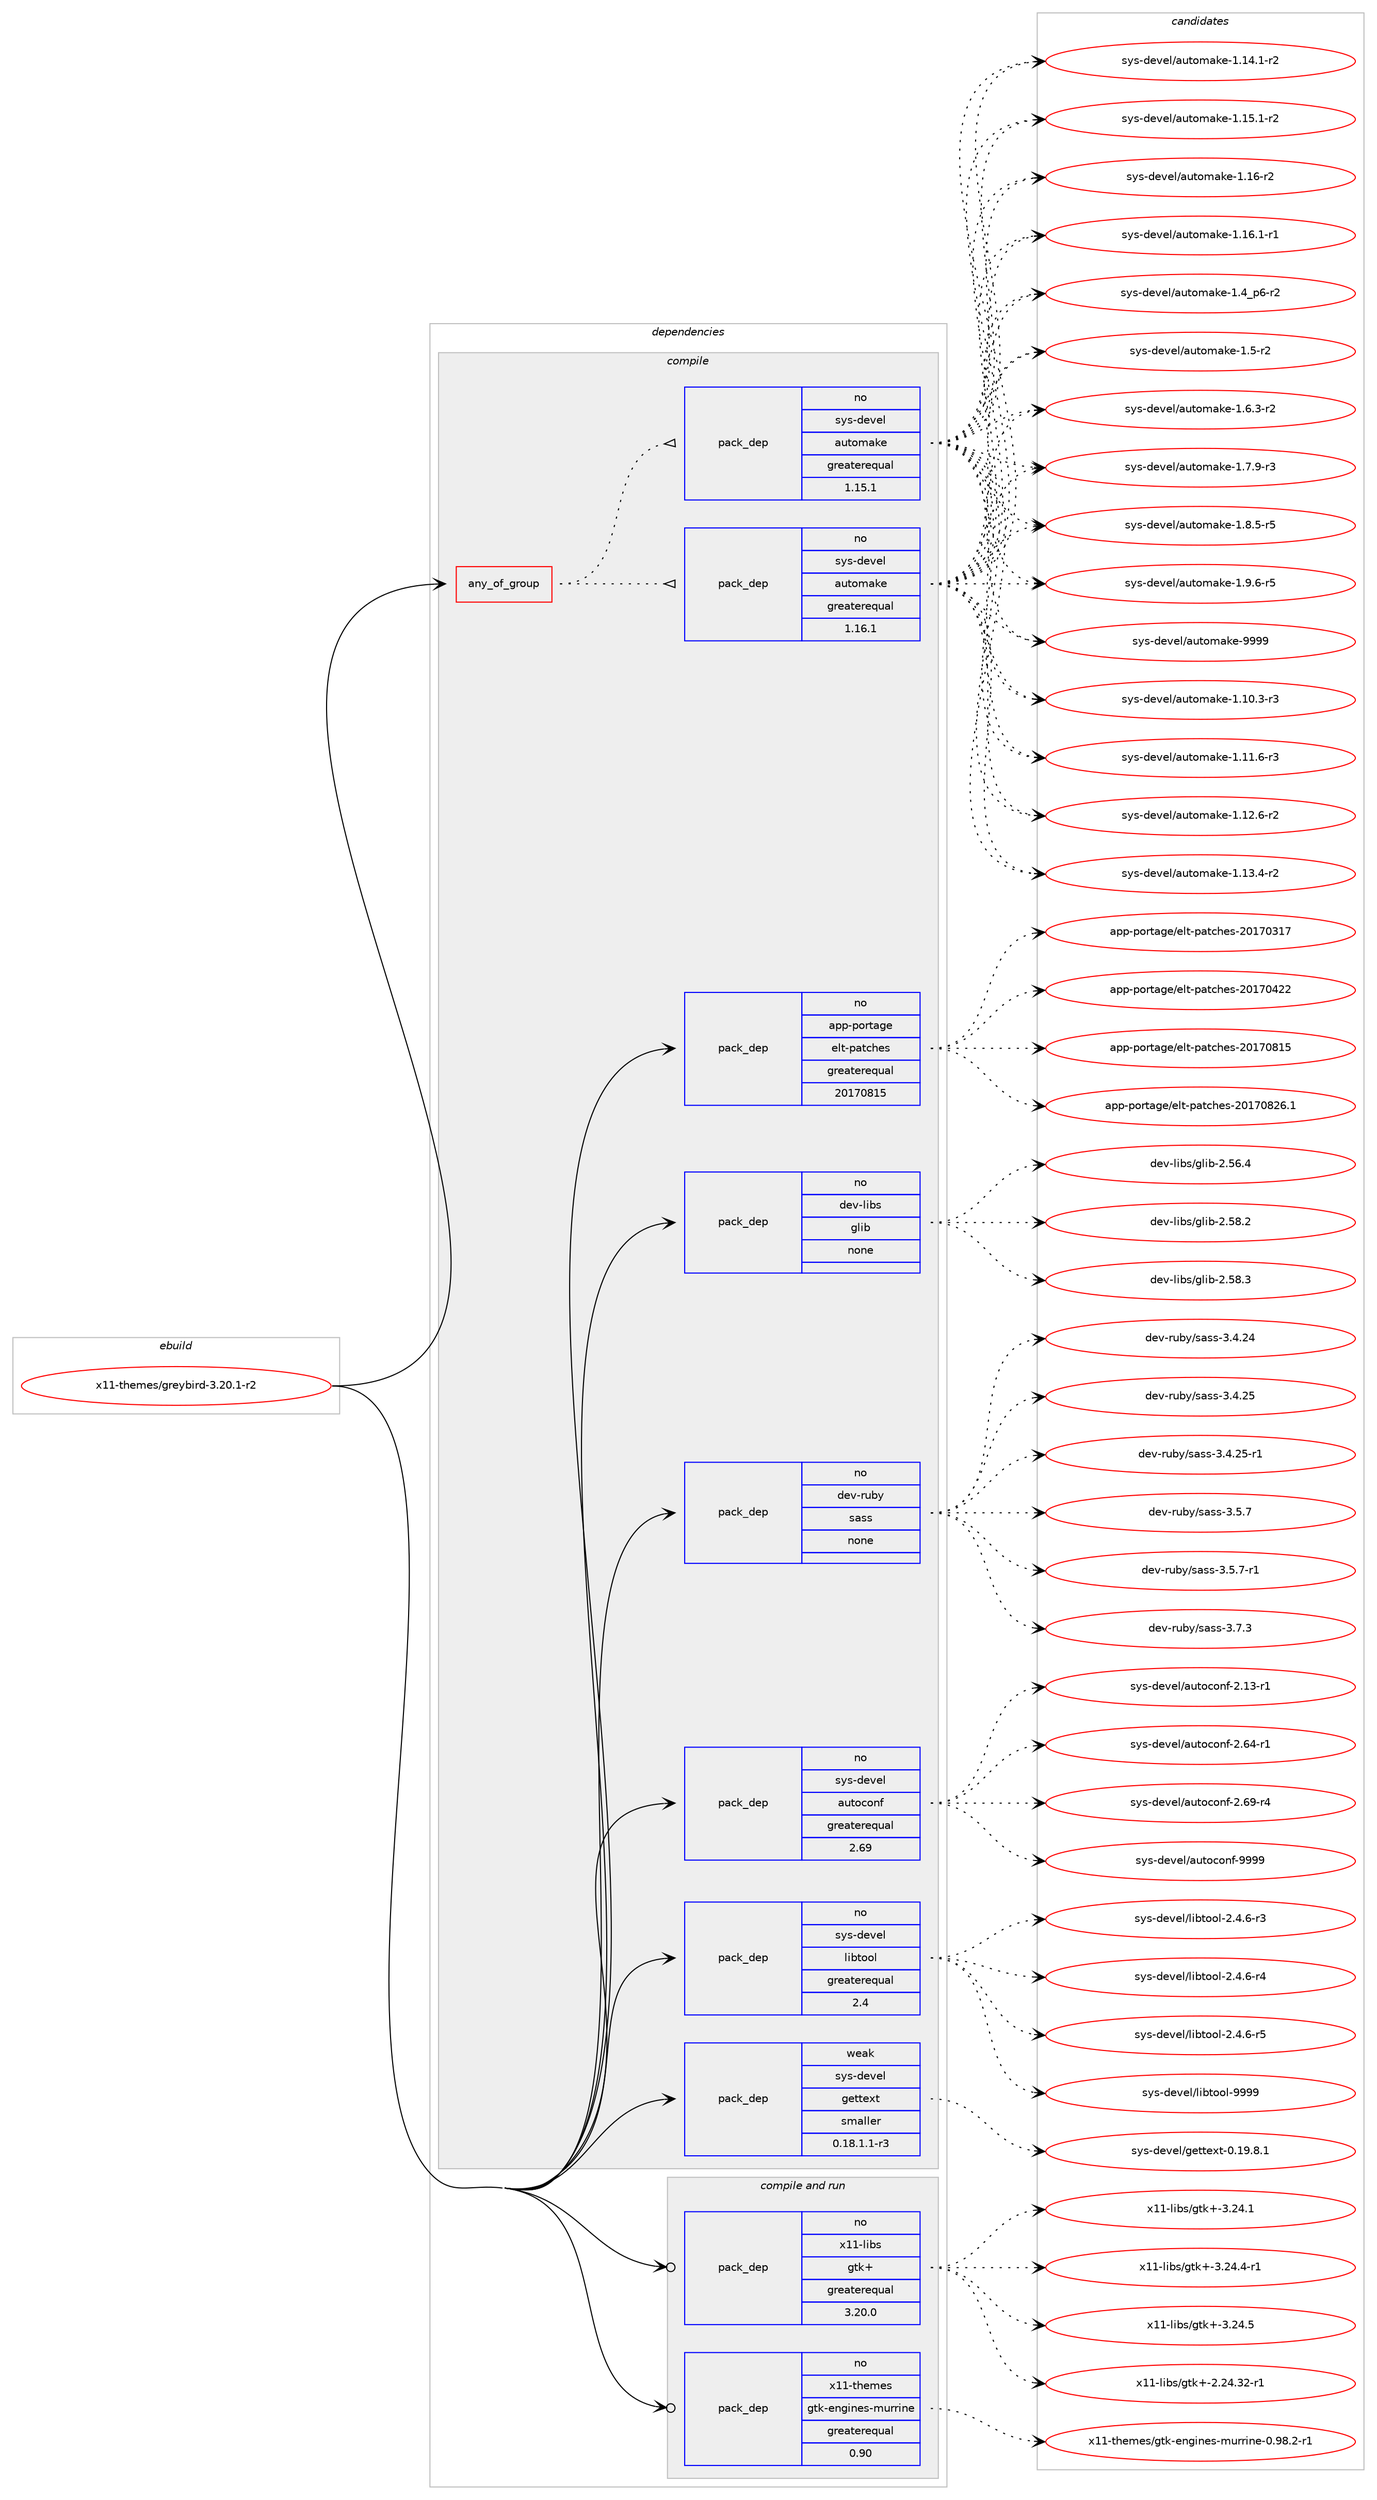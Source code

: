 digraph prolog {

# *************
# Graph options
# *************

newrank=true;
concentrate=true;
compound=true;
graph [rankdir=LR,fontname=Helvetica,fontsize=10,ranksep=1.5];#, ranksep=2.5, nodesep=0.2];
edge  [arrowhead=vee];
node  [fontname=Helvetica,fontsize=10];

# **********
# The ebuild
# **********

subgraph cluster_leftcol {
color=gray;
rank=same;
label=<<i>ebuild</i>>;
id [label="x11-themes/greybird-3.20.1-r2", color=red, width=4, href="../x11-themes/greybird-3.20.1-r2.svg"];
}

# ****************
# The dependencies
# ****************

subgraph cluster_midcol {
color=gray;
label=<<i>dependencies</i>>;
subgraph cluster_compile {
fillcolor="#eeeeee";
style=filled;
label=<<i>compile</i>>;
subgraph any28827 {
dependency1768994 [label=<<TABLE BORDER="0" CELLBORDER="1" CELLSPACING="0" CELLPADDING="4"><TR><TD CELLPADDING="10">any_of_group</TD></TR></TABLE>>, shape=none, color=red];subgraph pack1271978 {
dependency1768995 [label=<<TABLE BORDER="0" CELLBORDER="1" CELLSPACING="0" CELLPADDING="4" WIDTH="220"><TR><TD ROWSPAN="6" CELLPADDING="30">pack_dep</TD></TR><TR><TD WIDTH="110">no</TD></TR><TR><TD>sys-devel</TD></TR><TR><TD>automake</TD></TR><TR><TD>greaterequal</TD></TR><TR><TD>1.16.1</TD></TR></TABLE>>, shape=none, color=blue];
}
dependency1768994:e -> dependency1768995:w [weight=20,style="dotted",arrowhead="oinv"];
subgraph pack1271979 {
dependency1768996 [label=<<TABLE BORDER="0" CELLBORDER="1" CELLSPACING="0" CELLPADDING="4" WIDTH="220"><TR><TD ROWSPAN="6" CELLPADDING="30">pack_dep</TD></TR><TR><TD WIDTH="110">no</TD></TR><TR><TD>sys-devel</TD></TR><TR><TD>automake</TD></TR><TR><TD>greaterequal</TD></TR><TR><TD>1.15.1</TD></TR></TABLE>>, shape=none, color=blue];
}
dependency1768994:e -> dependency1768996:w [weight=20,style="dotted",arrowhead="oinv"];
}
id:e -> dependency1768994:w [weight=20,style="solid",arrowhead="vee"];
subgraph pack1271980 {
dependency1768997 [label=<<TABLE BORDER="0" CELLBORDER="1" CELLSPACING="0" CELLPADDING="4" WIDTH="220"><TR><TD ROWSPAN="6" CELLPADDING="30">pack_dep</TD></TR><TR><TD WIDTH="110">no</TD></TR><TR><TD>app-portage</TD></TR><TR><TD>elt-patches</TD></TR><TR><TD>greaterequal</TD></TR><TR><TD>20170815</TD></TR></TABLE>>, shape=none, color=blue];
}
id:e -> dependency1768997:w [weight=20,style="solid",arrowhead="vee"];
subgraph pack1271981 {
dependency1768998 [label=<<TABLE BORDER="0" CELLBORDER="1" CELLSPACING="0" CELLPADDING="4" WIDTH="220"><TR><TD ROWSPAN="6" CELLPADDING="30">pack_dep</TD></TR><TR><TD WIDTH="110">no</TD></TR><TR><TD>dev-libs</TD></TR><TR><TD>glib</TD></TR><TR><TD>none</TD></TR><TR><TD></TD></TR></TABLE>>, shape=none, color=blue];
}
id:e -> dependency1768998:w [weight=20,style="solid",arrowhead="vee"];
subgraph pack1271982 {
dependency1768999 [label=<<TABLE BORDER="0" CELLBORDER="1" CELLSPACING="0" CELLPADDING="4" WIDTH="220"><TR><TD ROWSPAN="6" CELLPADDING="30">pack_dep</TD></TR><TR><TD WIDTH="110">no</TD></TR><TR><TD>dev-ruby</TD></TR><TR><TD>sass</TD></TR><TR><TD>none</TD></TR><TR><TD></TD></TR></TABLE>>, shape=none, color=blue];
}
id:e -> dependency1768999:w [weight=20,style="solid",arrowhead="vee"];
subgraph pack1271983 {
dependency1769000 [label=<<TABLE BORDER="0" CELLBORDER="1" CELLSPACING="0" CELLPADDING="4" WIDTH="220"><TR><TD ROWSPAN="6" CELLPADDING="30">pack_dep</TD></TR><TR><TD WIDTH="110">no</TD></TR><TR><TD>sys-devel</TD></TR><TR><TD>autoconf</TD></TR><TR><TD>greaterequal</TD></TR><TR><TD>2.69</TD></TR></TABLE>>, shape=none, color=blue];
}
id:e -> dependency1769000:w [weight=20,style="solid",arrowhead="vee"];
subgraph pack1271984 {
dependency1769001 [label=<<TABLE BORDER="0" CELLBORDER="1" CELLSPACING="0" CELLPADDING="4" WIDTH="220"><TR><TD ROWSPAN="6" CELLPADDING="30">pack_dep</TD></TR><TR><TD WIDTH="110">no</TD></TR><TR><TD>sys-devel</TD></TR><TR><TD>libtool</TD></TR><TR><TD>greaterequal</TD></TR><TR><TD>2.4</TD></TR></TABLE>>, shape=none, color=blue];
}
id:e -> dependency1769001:w [weight=20,style="solid",arrowhead="vee"];
subgraph pack1271985 {
dependency1769002 [label=<<TABLE BORDER="0" CELLBORDER="1" CELLSPACING="0" CELLPADDING="4" WIDTH="220"><TR><TD ROWSPAN="6" CELLPADDING="30">pack_dep</TD></TR><TR><TD WIDTH="110">weak</TD></TR><TR><TD>sys-devel</TD></TR><TR><TD>gettext</TD></TR><TR><TD>smaller</TD></TR><TR><TD>0.18.1.1-r3</TD></TR></TABLE>>, shape=none, color=blue];
}
id:e -> dependency1769002:w [weight=20,style="solid",arrowhead="vee"];
}
subgraph cluster_compileandrun {
fillcolor="#eeeeee";
style=filled;
label=<<i>compile and run</i>>;
subgraph pack1271986 {
dependency1769003 [label=<<TABLE BORDER="0" CELLBORDER="1" CELLSPACING="0" CELLPADDING="4" WIDTH="220"><TR><TD ROWSPAN="6" CELLPADDING="30">pack_dep</TD></TR><TR><TD WIDTH="110">no</TD></TR><TR><TD>x11-libs</TD></TR><TR><TD>gtk+</TD></TR><TR><TD>greaterequal</TD></TR><TR><TD>3.20.0</TD></TR></TABLE>>, shape=none, color=blue];
}
id:e -> dependency1769003:w [weight=20,style="solid",arrowhead="odotvee"];
subgraph pack1271987 {
dependency1769004 [label=<<TABLE BORDER="0" CELLBORDER="1" CELLSPACING="0" CELLPADDING="4" WIDTH="220"><TR><TD ROWSPAN="6" CELLPADDING="30">pack_dep</TD></TR><TR><TD WIDTH="110">no</TD></TR><TR><TD>x11-themes</TD></TR><TR><TD>gtk-engines-murrine</TD></TR><TR><TD>greaterequal</TD></TR><TR><TD>0.90</TD></TR></TABLE>>, shape=none, color=blue];
}
id:e -> dependency1769004:w [weight=20,style="solid",arrowhead="odotvee"];
}
subgraph cluster_run {
fillcolor="#eeeeee";
style=filled;
label=<<i>run</i>>;
}
}

# **************
# The candidates
# **************

subgraph cluster_choices {
rank=same;
color=gray;
label=<<i>candidates</i>>;

subgraph choice1271978 {
color=black;
nodesep=1;
choice11512111545100101118101108479711711611110997107101454946494846514511451 [label="sys-devel/automake-1.10.3-r3", color=red, width=4,href="../sys-devel/automake-1.10.3-r3.svg"];
choice11512111545100101118101108479711711611110997107101454946494946544511451 [label="sys-devel/automake-1.11.6-r3", color=red, width=4,href="../sys-devel/automake-1.11.6-r3.svg"];
choice11512111545100101118101108479711711611110997107101454946495046544511450 [label="sys-devel/automake-1.12.6-r2", color=red, width=4,href="../sys-devel/automake-1.12.6-r2.svg"];
choice11512111545100101118101108479711711611110997107101454946495146524511450 [label="sys-devel/automake-1.13.4-r2", color=red, width=4,href="../sys-devel/automake-1.13.4-r2.svg"];
choice11512111545100101118101108479711711611110997107101454946495246494511450 [label="sys-devel/automake-1.14.1-r2", color=red, width=4,href="../sys-devel/automake-1.14.1-r2.svg"];
choice11512111545100101118101108479711711611110997107101454946495346494511450 [label="sys-devel/automake-1.15.1-r2", color=red, width=4,href="../sys-devel/automake-1.15.1-r2.svg"];
choice1151211154510010111810110847971171161111099710710145494649544511450 [label="sys-devel/automake-1.16-r2", color=red, width=4,href="../sys-devel/automake-1.16-r2.svg"];
choice11512111545100101118101108479711711611110997107101454946495446494511449 [label="sys-devel/automake-1.16.1-r1", color=red, width=4,href="../sys-devel/automake-1.16.1-r1.svg"];
choice115121115451001011181011084797117116111109971071014549465295112544511450 [label="sys-devel/automake-1.4_p6-r2", color=red, width=4,href="../sys-devel/automake-1.4_p6-r2.svg"];
choice11512111545100101118101108479711711611110997107101454946534511450 [label="sys-devel/automake-1.5-r2", color=red, width=4,href="../sys-devel/automake-1.5-r2.svg"];
choice115121115451001011181011084797117116111109971071014549465446514511450 [label="sys-devel/automake-1.6.3-r2", color=red, width=4,href="../sys-devel/automake-1.6.3-r2.svg"];
choice115121115451001011181011084797117116111109971071014549465546574511451 [label="sys-devel/automake-1.7.9-r3", color=red, width=4,href="../sys-devel/automake-1.7.9-r3.svg"];
choice115121115451001011181011084797117116111109971071014549465646534511453 [label="sys-devel/automake-1.8.5-r5", color=red, width=4,href="../sys-devel/automake-1.8.5-r5.svg"];
choice115121115451001011181011084797117116111109971071014549465746544511453 [label="sys-devel/automake-1.9.6-r5", color=red, width=4,href="../sys-devel/automake-1.9.6-r5.svg"];
choice115121115451001011181011084797117116111109971071014557575757 [label="sys-devel/automake-9999", color=red, width=4,href="../sys-devel/automake-9999.svg"];
dependency1768995:e -> choice11512111545100101118101108479711711611110997107101454946494846514511451:w [style=dotted,weight="100"];
dependency1768995:e -> choice11512111545100101118101108479711711611110997107101454946494946544511451:w [style=dotted,weight="100"];
dependency1768995:e -> choice11512111545100101118101108479711711611110997107101454946495046544511450:w [style=dotted,weight="100"];
dependency1768995:e -> choice11512111545100101118101108479711711611110997107101454946495146524511450:w [style=dotted,weight="100"];
dependency1768995:e -> choice11512111545100101118101108479711711611110997107101454946495246494511450:w [style=dotted,weight="100"];
dependency1768995:e -> choice11512111545100101118101108479711711611110997107101454946495346494511450:w [style=dotted,weight="100"];
dependency1768995:e -> choice1151211154510010111810110847971171161111099710710145494649544511450:w [style=dotted,weight="100"];
dependency1768995:e -> choice11512111545100101118101108479711711611110997107101454946495446494511449:w [style=dotted,weight="100"];
dependency1768995:e -> choice115121115451001011181011084797117116111109971071014549465295112544511450:w [style=dotted,weight="100"];
dependency1768995:e -> choice11512111545100101118101108479711711611110997107101454946534511450:w [style=dotted,weight="100"];
dependency1768995:e -> choice115121115451001011181011084797117116111109971071014549465446514511450:w [style=dotted,weight="100"];
dependency1768995:e -> choice115121115451001011181011084797117116111109971071014549465546574511451:w [style=dotted,weight="100"];
dependency1768995:e -> choice115121115451001011181011084797117116111109971071014549465646534511453:w [style=dotted,weight="100"];
dependency1768995:e -> choice115121115451001011181011084797117116111109971071014549465746544511453:w [style=dotted,weight="100"];
dependency1768995:e -> choice115121115451001011181011084797117116111109971071014557575757:w [style=dotted,weight="100"];
}
subgraph choice1271979 {
color=black;
nodesep=1;
choice11512111545100101118101108479711711611110997107101454946494846514511451 [label="sys-devel/automake-1.10.3-r3", color=red, width=4,href="../sys-devel/automake-1.10.3-r3.svg"];
choice11512111545100101118101108479711711611110997107101454946494946544511451 [label="sys-devel/automake-1.11.6-r3", color=red, width=4,href="../sys-devel/automake-1.11.6-r3.svg"];
choice11512111545100101118101108479711711611110997107101454946495046544511450 [label="sys-devel/automake-1.12.6-r2", color=red, width=4,href="../sys-devel/automake-1.12.6-r2.svg"];
choice11512111545100101118101108479711711611110997107101454946495146524511450 [label="sys-devel/automake-1.13.4-r2", color=red, width=4,href="../sys-devel/automake-1.13.4-r2.svg"];
choice11512111545100101118101108479711711611110997107101454946495246494511450 [label="sys-devel/automake-1.14.1-r2", color=red, width=4,href="../sys-devel/automake-1.14.1-r2.svg"];
choice11512111545100101118101108479711711611110997107101454946495346494511450 [label="sys-devel/automake-1.15.1-r2", color=red, width=4,href="../sys-devel/automake-1.15.1-r2.svg"];
choice1151211154510010111810110847971171161111099710710145494649544511450 [label="sys-devel/automake-1.16-r2", color=red, width=4,href="../sys-devel/automake-1.16-r2.svg"];
choice11512111545100101118101108479711711611110997107101454946495446494511449 [label="sys-devel/automake-1.16.1-r1", color=red, width=4,href="../sys-devel/automake-1.16.1-r1.svg"];
choice115121115451001011181011084797117116111109971071014549465295112544511450 [label="sys-devel/automake-1.4_p6-r2", color=red, width=4,href="../sys-devel/automake-1.4_p6-r2.svg"];
choice11512111545100101118101108479711711611110997107101454946534511450 [label="sys-devel/automake-1.5-r2", color=red, width=4,href="../sys-devel/automake-1.5-r2.svg"];
choice115121115451001011181011084797117116111109971071014549465446514511450 [label="sys-devel/automake-1.6.3-r2", color=red, width=4,href="../sys-devel/automake-1.6.3-r2.svg"];
choice115121115451001011181011084797117116111109971071014549465546574511451 [label="sys-devel/automake-1.7.9-r3", color=red, width=4,href="../sys-devel/automake-1.7.9-r3.svg"];
choice115121115451001011181011084797117116111109971071014549465646534511453 [label="sys-devel/automake-1.8.5-r5", color=red, width=4,href="../sys-devel/automake-1.8.5-r5.svg"];
choice115121115451001011181011084797117116111109971071014549465746544511453 [label="sys-devel/automake-1.9.6-r5", color=red, width=4,href="../sys-devel/automake-1.9.6-r5.svg"];
choice115121115451001011181011084797117116111109971071014557575757 [label="sys-devel/automake-9999", color=red, width=4,href="../sys-devel/automake-9999.svg"];
dependency1768996:e -> choice11512111545100101118101108479711711611110997107101454946494846514511451:w [style=dotted,weight="100"];
dependency1768996:e -> choice11512111545100101118101108479711711611110997107101454946494946544511451:w [style=dotted,weight="100"];
dependency1768996:e -> choice11512111545100101118101108479711711611110997107101454946495046544511450:w [style=dotted,weight="100"];
dependency1768996:e -> choice11512111545100101118101108479711711611110997107101454946495146524511450:w [style=dotted,weight="100"];
dependency1768996:e -> choice11512111545100101118101108479711711611110997107101454946495246494511450:w [style=dotted,weight="100"];
dependency1768996:e -> choice11512111545100101118101108479711711611110997107101454946495346494511450:w [style=dotted,weight="100"];
dependency1768996:e -> choice1151211154510010111810110847971171161111099710710145494649544511450:w [style=dotted,weight="100"];
dependency1768996:e -> choice11512111545100101118101108479711711611110997107101454946495446494511449:w [style=dotted,weight="100"];
dependency1768996:e -> choice115121115451001011181011084797117116111109971071014549465295112544511450:w [style=dotted,weight="100"];
dependency1768996:e -> choice11512111545100101118101108479711711611110997107101454946534511450:w [style=dotted,weight="100"];
dependency1768996:e -> choice115121115451001011181011084797117116111109971071014549465446514511450:w [style=dotted,weight="100"];
dependency1768996:e -> choice115121115451001011181011084797117116111109971071014549465546574511451:w [style=dotted,weight="100"];
dependency1768996:e -> choice115121115451001011181011084797117116111109971071014549465646534511453:w [style=dotted,weight="100"];
dependency1768996:e -> choice115121115451001011181011084797117116111109971071014549465746544511453:w [style=dotted,weight="100"];
dependency1768996:e -> choice115121115451001011181011084797117116111109971071014557575757:w [style=dotted,weight="100"];
}
subgraph choice1271980 {
color=black;
nodesep=1;
choice97112112451121111141169710310147101108116451129711699104101115455048495548514955 [label="app-portage/elt-patches-20170317", color=red, width=4,href="../app-portage/elt-patches-20170317.svg"];
choice97112112451121111141169710310147101108116451129711699104101115455048495548525050 [label="app-portage/elt-patches-20170422", color=red, width=4,href="../app-portage/elt-patches-20170422.svg"];
choice97112112451121111141169710310147101108116451129711699104101115455048495548564953 [label="app-portage/elt-patches-20170815", color=red, width=4,href="../app-portage/elt-patches-20170815.svg"];
choice971121124511211111411697103101471011081164511297116991041011154550484955485650544649 [label="app-portage/elt-patches-20170826.1", color=red, width=4,href="../app-portage/elt-patches-20170826.1.svg"];
dependency1768997:e -> choice97112112451121111141169710310147101108116451129711699104101115455048495548514955:w [style=dotted,weight="100"];
dependency1768997:e -> choice97112112451121111141169710310147101108116451129711699104101115455048495548525050:w [style=dotted,weight="100"];
dependency1768997:e -> choice97112112451121111141169710310147101108116451129711699104101115455048495548564953:w [style=dotted,weight="100"];
dependency1768997:e -> choice971121124511211111411697103101471011081164511297116991041011154550484955485650544649:w [style=dotted,weight="100"];
}
subgraph choice1271981 {
color=black;
nodesep=1;
choice1001011184510810598115471031081059845504653544652 [label="dev-libs/glib-2.56.4", color=red, width=4,href="../dev-libs/glib-2.56.4.svg"];
choice1001011184510810598115471031081059845504653564650 [label="dev-libs/glib-2.58.2", color=red, width=4,href="../dev-libs/glib-2.58.2.svg"];
choice1001011184510810598115471031081059845504653564651 [label="dev-libs/glib-2.58.3", color=red, width=4,href="../dev-libs/glib-2.58.3.svg"];
dependency1768998:e -> choice1001011184510810598115471031081059845504653544652:w [style=dotted,weight="100"];
dependency1768998:e -> choice1001011184510810598115471031081059845504653564650:w [style=dotted,weight="100"];
dependency1768998:e -> choice1001011184510810598115471031081059845504653564651:w [style=dotted,weight="100"];
}
subgraph choice1271982 {
color=black;
nodesep=1;
choice1001011184511411798121471159711511545514652465052 [label="dev-ruby/sass-3.4.24", color=red, width=4,href="../dev-ruby/sass-3.4.24.svg"];
choice1001011184511411798121471159711511545514652465053 [label="dev-ruby/sass-3.4.25", color=red, width=4,href="../dev-ruby/sass-3.4.25.svg"];
choice10010111845114117981214711597115115455146524650534511449 [label="dev-ruby/sass-3.4.25-r1", color=red, width=4,href="../dev-ruby/sass-3.4.25-r1.svg"];
choice10010111845114117981214711597115115455146534655 [label="dev-ruby/sass-3.5.7", color=red, width=4,href="../dev-ruby/sass-3.5.7.svg"];
choice100101118451141179812147115971151154551465346554511449 [label="dev-ruby/sass-3.5.7-r1", color=red, width=4,href="../dev-ruby/sass-3.5.7-r1.svg"];
choice10010111845114117981214711597115115455146554651 [label="dev-ruby/sass-3.7.3", color=red, width=4,href="../dev-ruby/sass-3.7.3.svg"];
dependency1768999:e -> choice1001011184511411798121471159711511545514652465052:w [style=dotted,weight="100"];
dependency1768999:e -> choice1001011184511411798121471159711511545514652465053:w [style=dotted,weight="100"];
dependency1768999:e -> choice10010111845114117981214711597115115455146524650534511449:w [style=dotted,weight="100"];
dependency1768999:e -> choice10010111845114117981214711597115115455146534655:w [style=dotted,weight="100"];
dependency1768999:e -> choice100101118451141179812147115971151154551465346554511449:w [style=dotted,weight="100"];
dependency1768999:e -> choice10010111845114117981214711597115115455146554651:w [style=dotted,weight="100"];
}
subgraph choice1271983 {
color=black;
nodesep=1;
choice1151211154510010111810110847971171161119911111010245504649514511449 [label="sys-devel/autoconf-2.13-r1", color=red, width=4,href="../sys-devel/autoconf-2.13-r1.svg"];
choice1151211154510010111810110847971171161119911111010245504654524511449 [label="sys-devel/autoconf-2.64-r1", color=red, width=4,href="../sys-devel/autoconf-2.64-r1.svg"];
choice1151211154510010111810110847971171161119911111010245504654574511452 [label="sys-devel/autoconf-2.69-r4", color=red, width=4,href="../sys-devel/autoconf-2.69-r4.svg"];
choice115121115451001011181011084797117116111991111101024557575757 [label="sys-devel/autoconf-9999", color=red, width=4,href="../sys-devel/autoconf-9999.svg"];
dependency1769000:e -> choice1151211154510010111810110847971171161119911111010245504649514511449:w [style=dotted,weight="100"];
dependency1769000:e -> choice1151211154510010111810110847971171161119911111010245504654524511449:w [style=dotted,weight="100"];
dependency1769000:e -> choice1151211154510010111810110847971171161119911111010245504654574511452:w [style=dotted,weight="100"];
dependency1769000:e -> choice115121115451001011181011084797117116111991111101024557575757:w [style=dotted,weight="100"];
}
subgraph choice1271984 {
color=black;
nodesep=1;
choice1151211154510010111810110847108105981161111111084550465246544511451 [label="sys-devel/libtool-2.4.6-r3", color=red, width=4,href="../sys-devel/libtool-2.4.6-r3.svg"];
choice1151211154510010111810110847108105981161111111084550465246544511452 [label="sys-devel/libtool-2.4.6-r4", color=red, width=4,href="../sys-devel/libtool-2.4.6-r4.svg"];
choice1151211154510010111810110847108105981161111111084550465246544511453 [label="sys-devel/libtool-2.4.6-r5", color=red, width=4,href="../sys-devel/libtool-2.4.6-r5.svg"];
choice1151211154510010111810110847108105981161111111084557575757 [label="sys-devel/libtool-9999", color=red, width=4,href="../sys-devel/libtool-9999.svg"];
dependency1769001:e -> choice1151211154510010111810110847108105981161111111084550465246544511451:w [style=dotted,weight="100"];
dependency1769001:e -> choice1151211154510010111810110847108105981161111111084550465246544511452:w [style=dotted,weight="100"];
dependency1769001:e -> choice1151211154510010111810110847108105981161111111084550465246544511453:w [style=dotted,weight="100"];
dependency1769001:e -> choice1151211154510010111810110847108105981161111111084557575757:w [style=dotted,weight="100"];
}
subgraph choice1271985 {
color=black;
nodesep=1;
choice1151211154510010111810110847103101116116101120116454846495746564649 [label="sys-devel/gettext-0.19.8.1", color=red, width=4,href="../sys-devel/gettext-0.19.8.1.svg"];
dependency1769002:e -> choice1151211154510010111810110847103101116116101120116454846495746564649:w [style=dotted,weight="100"];
}
subgraph choice1271986 {
color=black;
nodesep=1;
choice12049494510810598115471031161074345504650524651504511449 [label="x11-libs/gtk+-2.24.32-r1", color=red, width=4,href="../x11-libs/gtk+-2.24.32-r1.svg"];
choice12049494510810598115471031161074345514650524649 [label="x11-libs/gtk+-3.24.1", color=red, width=4,href="../x11-libs/gtk+-3.24.1.svg"];
choice120494945108105981154710311610743455146505246524511449 [label="x11-libs/gtk+-3.24.4-r1", color=red, width=4,href="../x11-libs/gtk+-3.24.4-r1.svg"];
choice12049494510810598115471031161074345514650524653 [label="x11-libs/gtk+-3.24.5", color=red, width=4,href="../x11-libs/gtk+-3.24.5.svg"];
dependency1769003:e -> choice12049494510810598115471031161074345504650524651504511449:w [style=dotted,weight="100"];
dependency1769003:e -> choice12049494510810598115471031161074345514650524649:w [style=dotted,weight="100"];
dependency1769003:e -> choice120494945108105981154710311610743455146505246524511449:w [style=dotted,weight="100"];
dependency1769003:e -> choice12049494510810598115471031161074345514650524653:w [style=dotted,weight="100"];
}
subgraph choice1271987 {
color=black;
nodesep=1;
choice120494945116104101109101115471031161074510111010310511010111545109117114114105110101454846575646504511449 [label="x11-themes/gtk-engines-murrine-0.98.2-r1", color=red, width=4,href="../x11-themes/gtk-engines-murrine-0.98.2-r1.svg"];
dependency1769004:e -> choice120494945116104101109101115471031161074510111010310511010111545109117114114105110101454846575646504511449:w [style=dotted,weight="100"];
}
}

}
